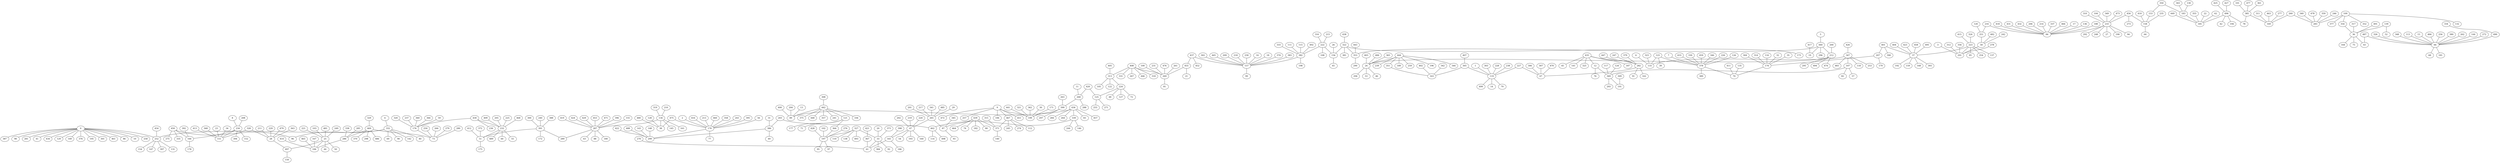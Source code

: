 graph G{
0--387;
0--98;
0--281;
0--41;
0--434;
0--129;
0--149;
0--376;
0--195;
0--301;
0--461;
0--86;
0--10;
0--258;
0--252;
1--119;
2--170;
3--291;
4--332;
5--440;
6--133;
7--378;
8--234;
9--467;
9--451;
9--472;
9--257;
9--106;
9--199;
400--89;
401--207;
401--390;
401--37;
402--163;
403--24;
404--37;
405--313;
406--24;
407--305;
408--313;
408--446;
408--318;
408--331;
408--267;
408--269;
409--232;
410--158;
411--70;
412--51;
413--151;
414--184;
415--223;
416--170;
417--19;
418--84;
419--287;
420--268;
420--125;
300--391;
421--367;
422--299;
302--157;
423--37;
424--287;
303--119;
304--174;
425--496;
305--163;
305--119;
426--347;
306--67;
427--496;
428--197;
307--67;
429--287;
308--442;
309--191;
430--176;
430--236;
430--232;
431--84;
310--233;
432--84;
311--169;
433--378;
312--291;
313--224;
313--105;
313--122;
435--282;
435--325;
435--187;
435--45;
435--141;
435--12;
314--174;
436--339;
436--83;
436--457;
436--284;
436--264;
436--89;
315--371;
437--455;
437--452;
437--157;
316--222;
438--322;
317--36;
439--87;
439--182;
439--80;
439--464;
439--74;
439--371;
319--134;
440--353;
440--296;
440--19;
440--212;
320--176;
441--199;
442--89;
442--241;
442--336;
442--375;
442--448;
442--357;
442--121;
321--199;
200--212;
201--265;
322--156;
322--173;
322--381;
322--353;
443--353;
202--47;
444--24;
444--189;
444--259;
444--196;
444--344;
444--239;
444--351;
323--133;
203--386;
203--462;
445--157;
324--223;
204--89;
205--232;
447--282;
326--66;
327--197;
327--493;
327--110;
327--138;
327--33;
206--84;
328--151;
328--28;
207--174;
207--179;
449--185;
208--234;
329--469;
209--157;
450--96;
450--275;
450--335;
450--166;
330--378;
210--134;
332--252;
332--142;
332--40;
332--69;
332--90;
332--96;
211--28;
453--287;
454--252;
333--382;
212--494;
212--474;
212--295;
212--24;
213--170;
455--269;
455--21;
334--490;
214--84;
456--233;
456--273;
456--158;
215--222;
458--37;
216--251;
216--84;
337--84;
338--286;
217--265;
459--378;
339--462;
339--244;
339--146;
218--157;
219--47;
460--170;
340--283;
462--114;
462--498;
220--47;
341--265;
221--25;
100--269;
342--163;
463--169;
222--382;
222--108;
222--156;
343--183;
101--385;
465--184;
102--197;
223--37;
223--137;
223--85;
223--254;
223--291;
103--25;
345--87;
224--125;
224--127;
224--72;
224--48;
466--84;
225--232;
467--371;
467--112;
467--245;
467--274;
346--378;
104--233;
468--232;
347--107;
347--118;
347--253;
347--483;
347--133;
226--378;
469--286;
469--370;
469--298;
469--486;
469--73;
227--119;
227--67;
348--66;
228--119;
107--369;
107--82;
107--57;
349--233;
229--28;
109--283;
109--352;
109--132;
109--377;
109--354;
470--67;
471--287;
350--153;
350--183;
230--157;
351--163;
231--269;
473--233;
232--55;
232--489;
232--60;
232--51;
111--382;
353--290;
475--38;
475--170;
233--84;
233--292;
233--248;
233--27;
233--190;
233--94;
354--36;
234--166;
234--152;
234--394;
234--151;
476--269;
355--185;
113--66;
356--291;
235--158;
477--385;
115--382;
478--283;
479--28;
237--176;
358--170;
116--174;
238--119;
117--369;
359--283;
119--79;
119--499;
119--14;
11--268;
12--76;
12--369;
13--89;
15--66;
16--157;
17--84;
18--157;
480--38;
481--25;
360--176;
240--391;
482--58;
361--385;
362--199;
120--251;
363--28;
121--177;
121--71;
121--364;
242--58;
484--66;
243--170;
364--197;
485--265;
365--24;
123--133;
123--39;
123--378;
366--176;
124--369;
487--43;
487--66;
488--299;
367--61;
125--255;
125--271;
246--283;
368--151;
247--282;
126--378;
369--293;
369--191;
249--25;
128--38;
20--33;
22--185;
23--151;
24--46;
24--294;
24--53;
25--497;
25--44;
25--50;
25--184;
26--156;
28--497;
29--265;
490--66;
491--36;
250--73;
371--140;
492--382;
372--51;
251--58;
130--183;
252--154;
252--147;
252--397;
252--131;
373--33;
374--157;
495--37;
496--185;
496--42;
496--194;
496--78;
497--150;
134--287;
134--145;
134--161;
134--38;
135--70;
256--66;
378--389;
378--70;
136--84;
379--282;
139--36;
139--52;
30--199;
31--386;
32--174;
33--384;
33--92;
33--61;
34--151;
35--174;
36--164;
36--75;
36--43;
37--192;
37--159;
37--168;
37--393;
380--66;
260--169;
260--283;
261--269;
382--157;
382--198;
383--157;
262--66;
263--399;
143--299;
385--78;
385--169;
386--299;
386--49;
265--47;
265--87;
144--66;
266--73;
388--391;
268--399;
268--288;
148--299;
269--81;
47--165;
47--160;
47--54;
47--193;
391--51;
391--172;
391--289;
270--61;
392--166;
272--66;
395--170;
153--158;
396--287;
155--287;
276--197;
398--165;
156--65;
277--169;
399--199;
399--297;
157--99;
278--291;
279--73;
158--64;
51--175;
56--170;
58--291;
59--176;
280--73;
282--67;
282--91;
282--162;
285--286;
286--184;
165--61;
165--186;
166--178;
287--289;
287--63;
287--88;
287--180;
167--184;
62--185;
66--68;
66--181;
170--77;
170--299;
171--199;
174--70;
176--73;
183--185;
188--84;
87--93;
197--95;
197--97;
}